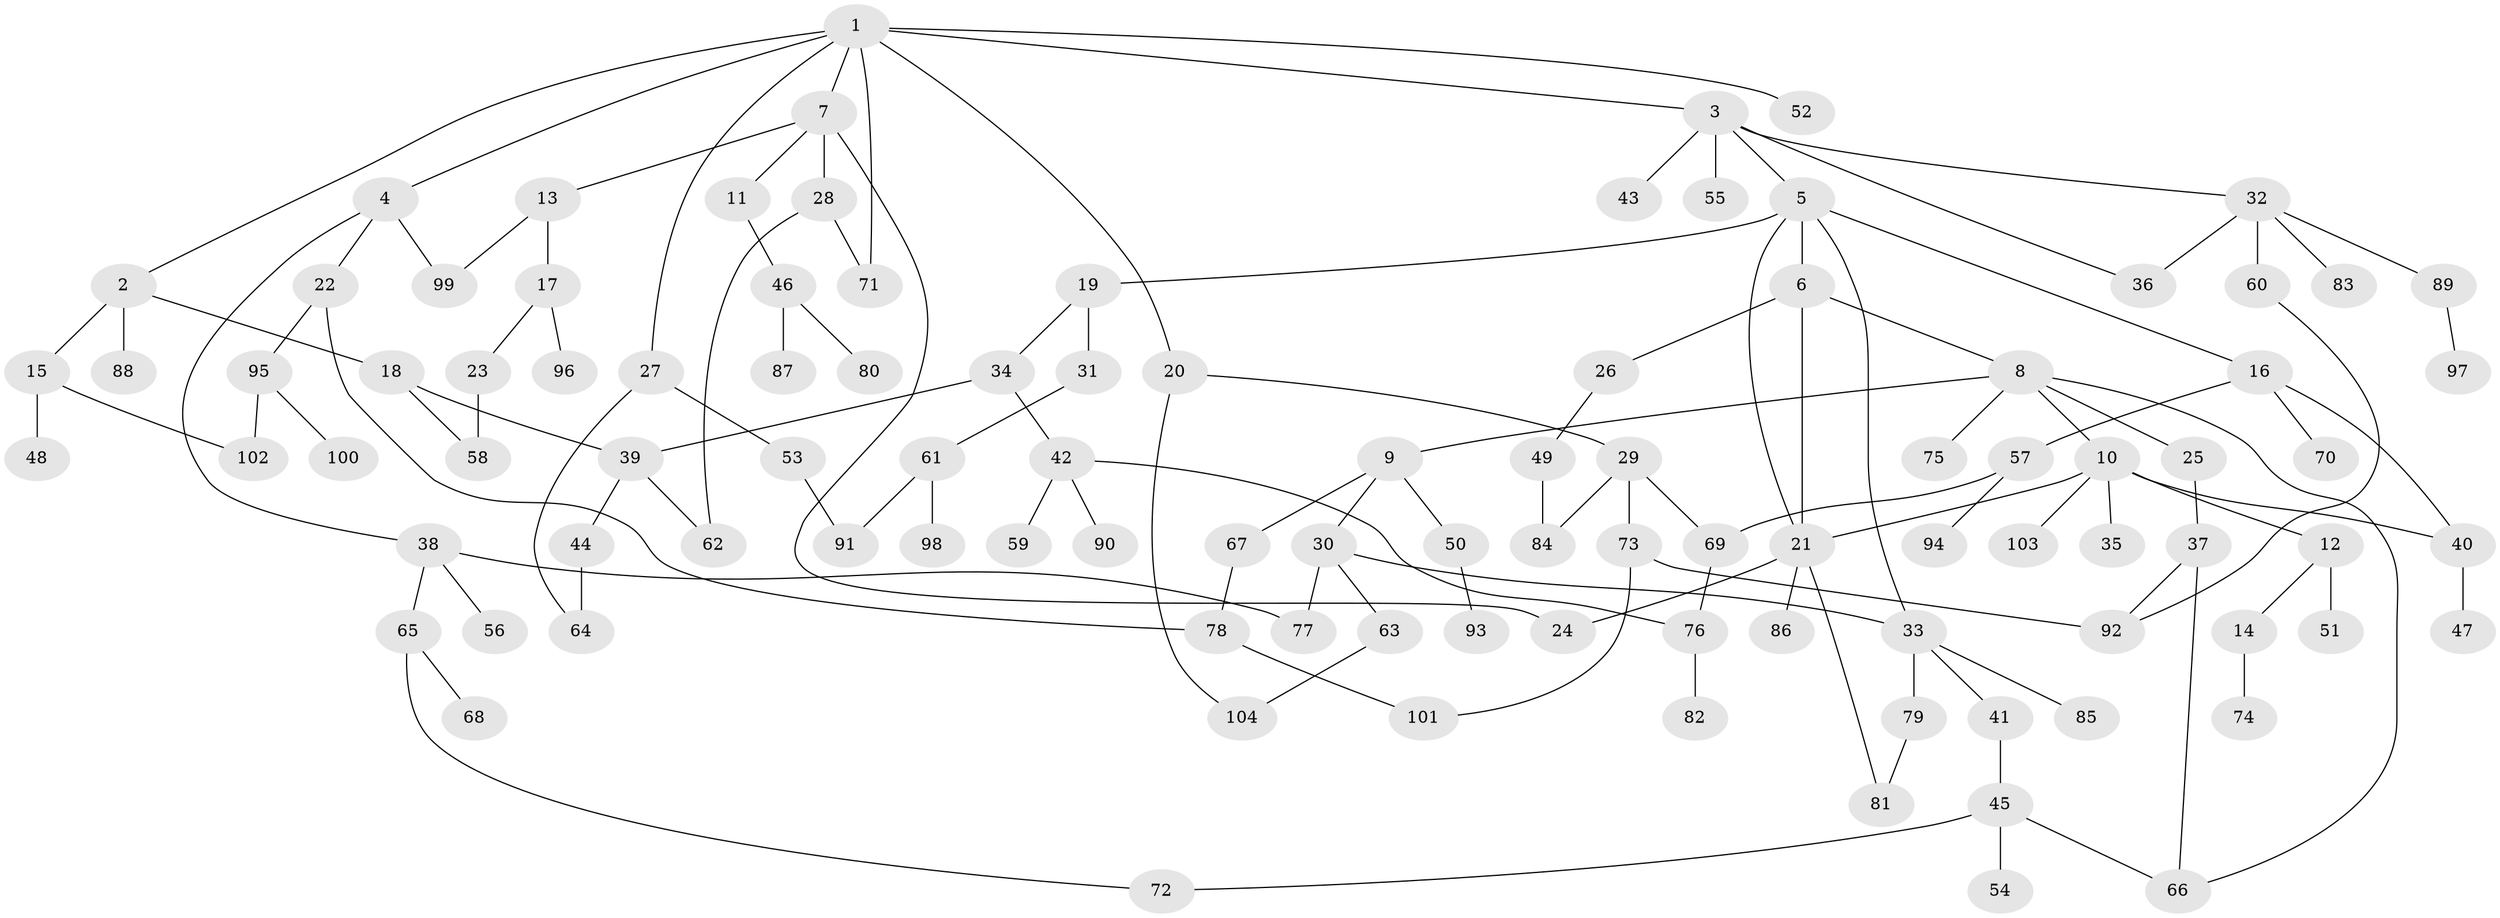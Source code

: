 // coarse degree distribution, {5: 0.08333333333333333, 3: 0.08333333333333333, 10: 0.013888888888888888, 2: 0.3472222222222222, 4: 0.08333333333333333, 8: 0.041666666666666664, 1: 0.3333333333333333, 6: 0.013888888888888888}
// Generated by graph-tools (version 1.1) at 2025/46/03/04/25 21:46:10]
// undirected, 104 vertices, 130 edges
graph export_dot {
graph [start="1"]
  node [color=gray90,style=filled];
  1;
  2;
  3;
  4;
  5;
  6;
  7;
  8;
  9;
  10;
  11;
  12;
  13;
  14;
  15;
  16;
  17;
  18;
  19;
  20;
  21;
  22;
  23;
  24;
  25;
  26;
  27;
  28;
  29;
  30;
  31;
  32;
  33;
  34;
  35;
  36;
  37;
  38;
  39;
  40;
  41;
  42;
  43;
  44;
  45;
  46;
  47;
  48;
  49;
  50;
  51;
  52;
  53;
  54;
  55;
  56;
  57;
  58;
  59;
  60;
  61;
  62;
  63;
  64;
  65;
  66;
  67;
  68;
  69;
  70;
  71;
  72;
  73;
  74;
  75;
  76;
  77;
  78;
  79;
  80;
  81;
  82;
  83;
  84;
  85;
  86;
  87;
  88;
  89;
  90;
  91;
  92;
  93;
  94;
  95;
  96;
  97;
  98;
  99;
  100;
  101;
  102;
  103;
  104;
  1 -- 2;
  1 -- 3;
  1 -- 4;
  1 -- 7;
  1 -- 20;
  1 -- 27;
  1 -- 52;
  1 -- 71;
  2 -- 15;
  2 -- 18;
  2 -- 88;
  3 -- 5;
  3 -- 32;
  3 -- 43;
  3 -- 55;
  3 -- 36;
  4 -- 22;
  4 -- 38;
  4 -- 99;
  5 -- 6;
  5 -- 16;
  5 -- 19;
  5 -- 33;
  5 -- 21;
  6 -- 8;
  6 -- 21;
  6 -- 26;
  7 -- 11;
  7 -- 13;
  7 -- 24;
  7 -- 28;
  8 -- 9;
  8 -- 10;
  8 -- 25;
  8 -- 75;
  8 -- 66;
  9 -- 30;
  9 -- 50;
  9 -- 67;
  10 -- 12;
  10 -- 35;
  10 -- 40;
  10 -- 103;
  10 -- 21;
  11 -- 46;
  12 -- 14;
  12 -- 51;
  13 -- 17;
  13 -- 99;
  14 -- 74;
  15 -- 48;
  15 -- 102;
  16 -- 57;
  16 -- 70;
  16 -- 40;
  17 -- 23;
  17 -- 96;
  18 -- 39;
  18 -- 58;
  19 -- 31;
  19 -- 34;
  20 -- 29;
  20 -- 104;
  21 -- 86;
  21 -- 81;
  21 -- 24;
  22 -- 78;
  22 -- 95;
  23 -- 58;
  25 -- 37;
  26 -- 49;
  27 -- 53;
  27 -- 64;
  28 -- 62;
  28 -- 71;
  29 -- 73;
  29 -- 69;
  29 -- 84;
  30 -- 33;
  30 -- 63;
  30 -- 77;
  31 -- 61;
  32 -- 36;
  32 -- 60;
  32 -- 83;
  32 -- 89;
  33 -- 41;
  33 -- 79;
  33 -- 85;
  34 -- 42;
  34 -- 39;
  37 -- 66;
  37 -- 92;
  38 -- 56;
  38 -- 65;
  38 -- 77;
  39 -- 44;
  39 -- 62;
  40 -- 47;
  41 -- 45;
  42 -- 59;
  42 -- 76;
  42 -- 90;
  44 -- 64;
  45 -- 54;
  45 -- 72;
  45 -- 66;
  46 -- 80;
  46 -- 87;
  49 -- 84;
  50 -- 93;
  53 -- 91;
  57 -- 69;
  57 -- 94;
  60 -- 92;
  61 -- 91;
  61 -- 98;
  63 -- 104;
  65 -- 68;
  65 -- 72;
  67 -- 78;
  69 -- 76;
  73 -- 101;
  73 -- 92;
  76 -- 82;
  78 -- 101;
  79 -- 81;
  89 -- 97;
  95 -- 100;
  95 -- 102;
}
